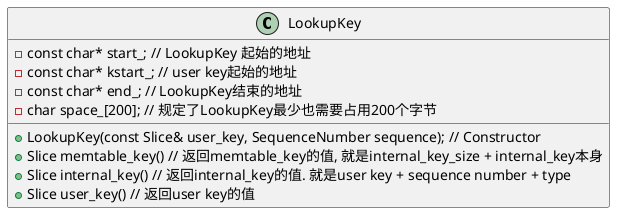 @startuml
class LookupKey {
  -const char* start_; // LookupKey 起始的地址
  -const char* kstart_; // user key起始的地址
  -const char* end_; // LookupKey结束的地址
  -char space_[200]; // 规定了LookupKey最少也需要占用200个字节
  +LookupKey(const Slice& user_key, SequenceNumber sequence); // Constructor
  +Slice memtable_key() // 返回memtable_key的值, 就是internal_key_size + internal_key本身
  +Slice internal_key() // 返回internal_key的值. 就是user key + sequence number + type
  +Slice user_key() // 返回user key的值
}
@enduml